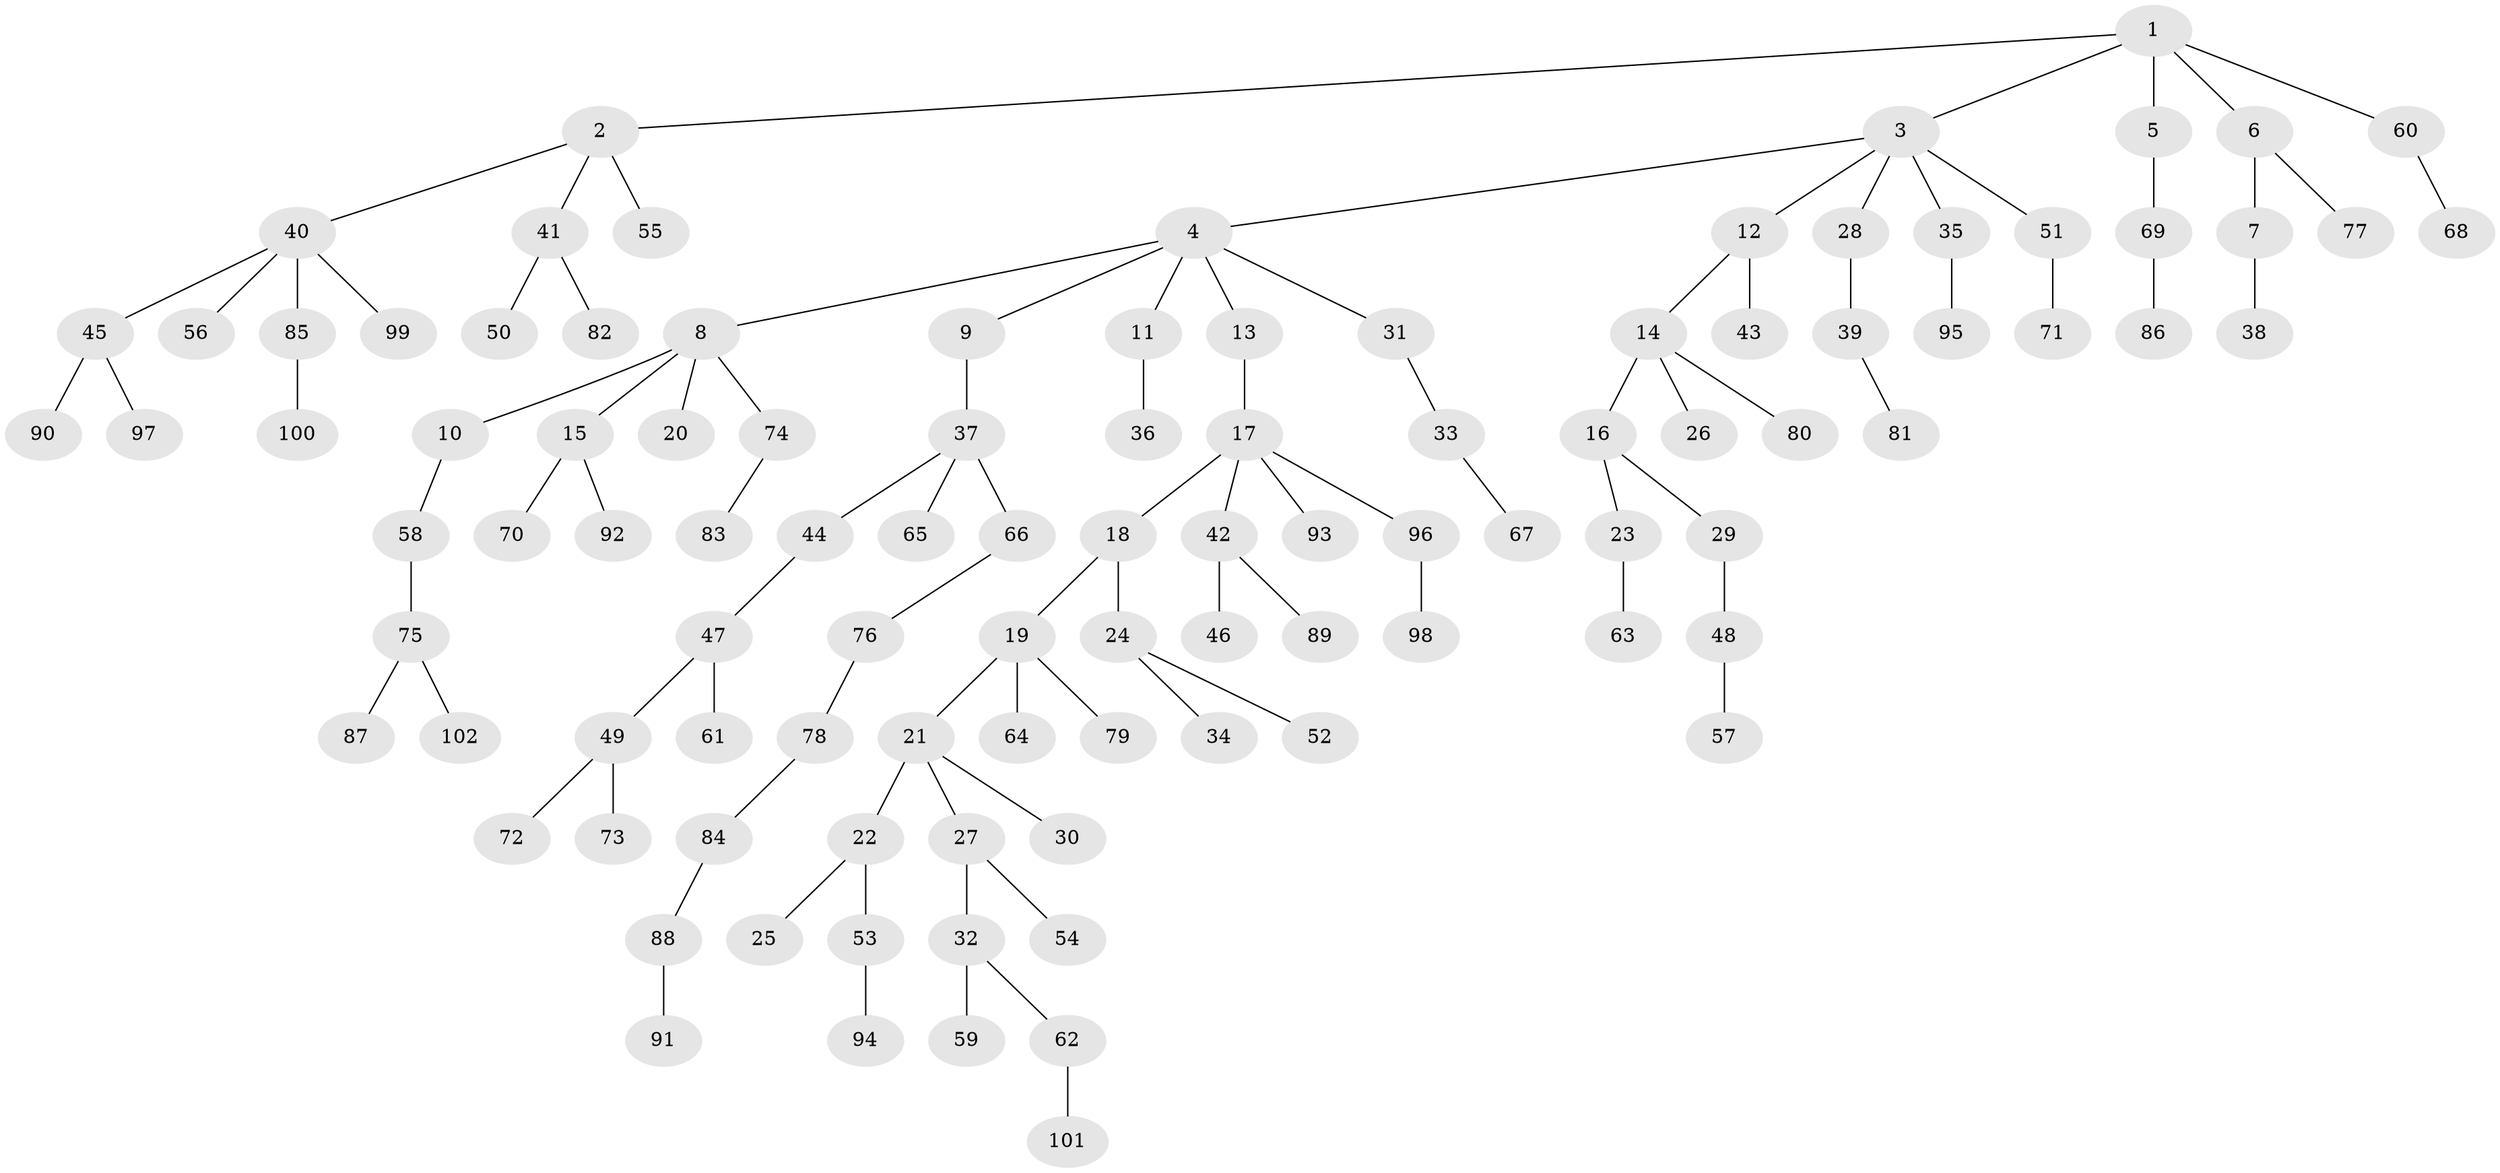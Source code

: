 // Generated by graph-tools (version 1.1) at 2025/53/03/09/25 04:53:01]
// undirected, 102 vertices, 101 edges
graph export_dot {
graph [start="1"]
  node [color=gray90,style=filled];
  1;
  2;
  3;
  4;
  5;
  6;
  7;
  8;
  9;
  10;
  11;
  12;
  13;
  14;
  15;
  16;
  17;
  18;
  19;
  20;
  21;
  22;
  23;
  24;
  25;
  26;
  27;
  28;
  29;
  30;
  31;
  32;
  33;
  34;
  35;
  36;
  37;
  38;
  39;
  40;
  41;
  42;
  43;
  44;
  45;
  46;
  47;
  48;
  49;
  50;
  51;
  52;
  53;
  54;
  55;
  56;
  57;
  58;
  59;
  60;
  61;
  62;
  63;
  64;
  65;
  66;
  67;
  68;
  69;
  70;
  71;
  72;
  73;
  74;
  75;
  76;
  77;
  78;
  79;
  80;
  81;
  82;
  83;
  84;
  85;
  86;
  87;
  88;
  89;
  90;
  91;
  92;
  93;
  94;
  95;
  96;
  97;
  98;
  99;
  100;
  101;
  102;
  1 -- 2;
  1 -- 3;
  1 -- 5;
  1 -- 6;
  1 -- 60;
  2 -- 40;
  2 -- 41;
  2 -- 55;
  3 -- 4;
  3 -- 12;
  3 -- 28;
  3 -- 35;
  3 -- 51;
  4 -- 8;
  4 -- 9;
  4 -- 11;
  4 -- 13;
  4 -- 31;
  5 -- 69;
  6 -- 7;
  6 -- 77;
  7 -- 38;
  8 -- 10;
  8 -- 15;
  8 -- 20;
  8 -- 74;
  9 -- 37;
  10 -- 58;
  11 -- 36;
  12 -- 14;
  12 -- 43;
  13 -- 17;
  14 -- 16;
  14 -- 26;
  14 -- 80;
  15 -- 70;
  15 -- 92;
  16 -- 23;
  16 -- 29;
  17 -- 18;
  17 -- 42;
  17 -- 93;
  17 -- 96;
  18 -- 19;
  18 -- 24;
  19 -- 21;
  19 -- 64;
  19 -- 79;
  21 -- 22;
  21 -- 27;
  21 -- 30;
  22 -- 25;
  22 -- 53;
  23 -- 63;
  24 -- 34;
  24 -- 52;
  27 -- 32;
  27 -- 54;
  28 -- 39;
  29 -- 48;
  31 -- 33;
  32 -- 59;
  32 -- 62;
  33 -- 67;
  35 -- 95;
  37 -- 44;
  37 -- 65;
  37 -- 66;
  39 -- 81;
  40 -- 45;
  40 -- 56;
  40 -- 85;
  40 -- 99;
  41 -- 50;
  41 -- 82;
  42 -- 46;
  42 -- 89;
  44 -- 47;
  45 -- 90;
  45 -- 97;
  47 -- 49;
  47 -- 61;
  48 -- 57;
  49 -- 72;
  49 -- 73;
  51 -- 71;
  53 -- 94;
  58 -- 75;
  60 -- 68;
  62 -- 101;
  66 -- 76;
  69 -- 86;
  74 -- 83;
  75 -- 87;
  75 -- 102;
  76 -- 78;
  78 -- 84;
  84 -- 88;
  85 -- 100;
  88 -- 91;
  96 -- 98;
}
